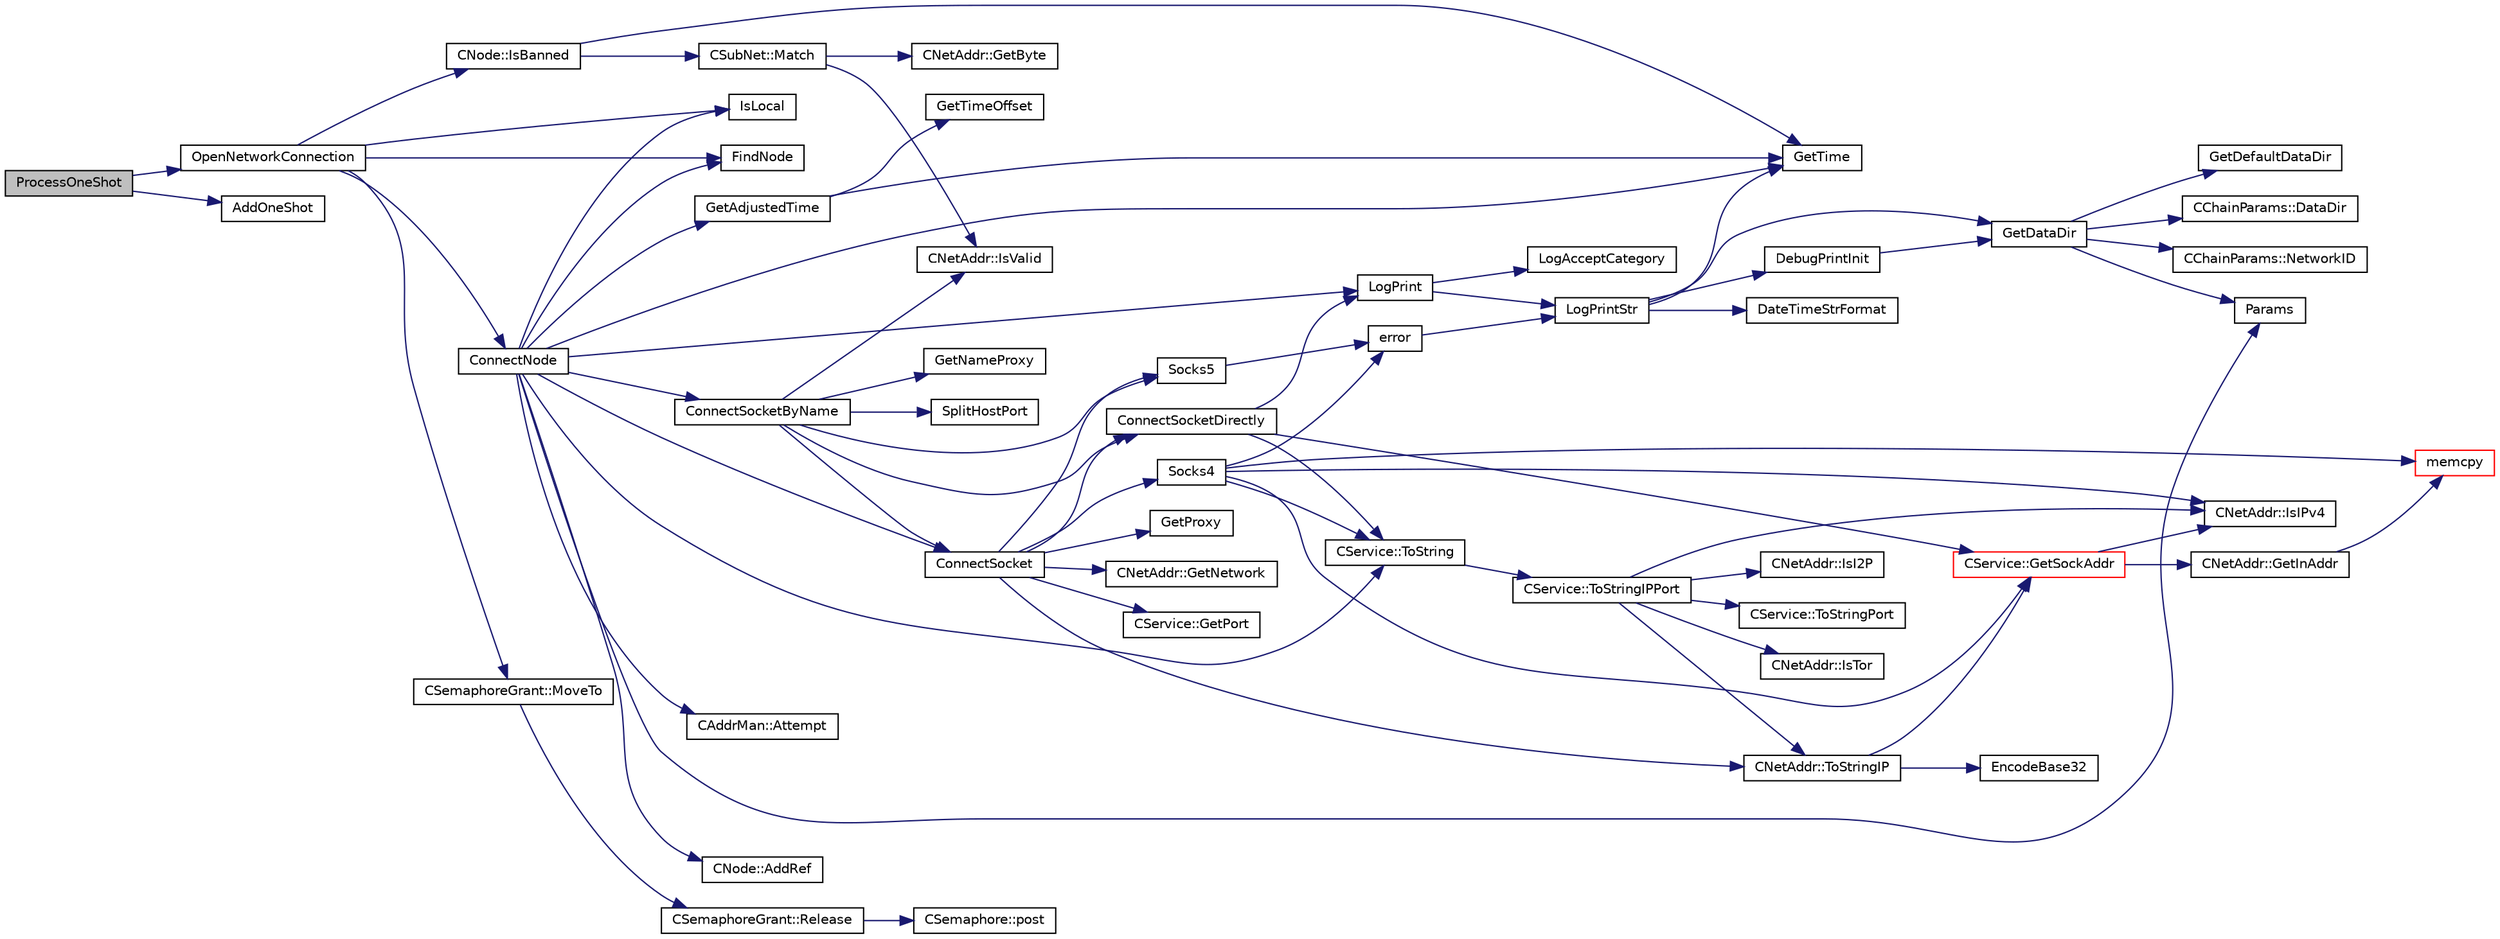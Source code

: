 digraph "ProcessOneShot"
{
  edge [fontname="Helvetica",fontsize="10",labelfontname="Helvetica",labelfontsize="10"];
  node [fontname="Helvetica",fontsize="10",shape=record];
  rankdir="LR";
  Node1050 [label="ProcessOneShot",height=0.2,width=0.4,color="black", fillcolor="grey75", style="filled", fontcolor="black"];
  Node1050 -> Node1051 [color="midnightblue",fontsize="10",style="solid",fontname="Helvetica"];
  Node1051 [label="OpenNetworkConnection",height=0.2,width=0.4,color="black", fillcolor="white", style="filled",URL="$dd/d84/net_8cpp.html#aa19cb8e6cf23a990e585f2bbf9ece276"];
  Node1051 -> Node1052 [color="midnightblue",fontsize="10",style="solid",fontname="Helvetica"];
  Node1052 [label="IsLocal",height=0.2,width=0.4,color="black", fillcolor="white", style="filled",URL="$dd/d84/net_8cpp.html#a16fa1bd4d34c4c29c90903fc3cdf7517",tooltip="check whether a given address is potentially local "];
  Node1051 -> Node1053 [color="midnightblue",fontsize="10",style="solid",fontname="Helvetica"];
  Node1053 [label="FindNode",height=0.2,width=0.4,color="black", fillcolor="white", style="filled",URL="$dd/d84/net_8cpp.html#a66a7371d8e724cac0b4495169cdf2859"];
  Node1051 -> Node1054 [color="midnightblue",fontsize="10",style="solid",fontname="Helvetica"];
  Node1054 [label="CNode::IsBanned",height=0.2,width=0.4,color="black", fillcolor="white", style="filled",URL="$d1/d64/class_c_node.html#aefa8b81afa53b4c6635dc4c6c024211a"];
  Node1054 -> Node1055 [color="midnightblue",fontsize="10",style="solid",fontname="Helvetica"];
  Node1055 [label="CSubNet::Match",height=0.2,width=0.4,color="black", fillcolor="white", style="filled",URL="$d9/d87/class_c_sub_net.html#af84fa02ebca222739c55e9d2cd7d38a3"];
  Node1055 -> Node1056 [color="midnightblue",fontsize="10",style="solid",fontname="Helvetica"];
  Node1056 [label="CNetAddr::IsValid",height=0.2,width=0.4,color="black", fillcolor="white", style="filled",URL="$d3/dc3/class_c_net_addr.html#a6fe20b8da9701ca5dc2af078e2e8ac25"];
  Node1055 -> Node1057 [color="midnightblue",fontsize="10",style="solid",fontname="Helvetica"];
  Node1057 [label="CNetAddr::GetByte",height=0.2,width=0.4,color="black", fillcolor="white", style="filled",URL="$d3/dc3/class_c_net_addr.html#acfd51ebf2030b01fa5ac133176512475"];
  Node1054 -> Node1058 [color="midnightblue",fontsize="10",style="solid",fontname="Helvetica"];
  Node1058 [label="GetTime",height=0.2,width=0.4,color="black", fillcolor="white", style="filled",URL="$df/d2d/util_8cpp.html#a46fac5fba8ba905b5f9acb364f5d8c6f"];
  Node1051 -> Node1059 [color="midnightblue",fontsize="10",style="solid",fontname="Helvetica"];
  Node1059 [label="ConnectNode",height=0.2,width=0.4,color="black", fillcolor="white", style="filled",URL="$dd/d84/net_8cpp.html#abd8cb3f96f11637f9e7f67aac9b783e8"];
  Node1059 -> Node1052 [color="midnightblue",fontsize="10",style="solid",fontname="Helvetica"];
  Node1059 -> Node1053 [color="midnightblue",fontsize="10",style="solid",fontname="Helvetica"];
  Node1059 -> Node1060 [color="midnightblue",fontsize="10",style="solid",fontname="Helvetica"];
  Node1060 [label="CNode::AddRef",height=0.2,width=0.4,color="black", fillcolor="white", style="filled",URL="$d1/d64/class_c_node.html#afb65ed679f7bda59aab89e0f5afae292"];
  Node1059 -> Node1061 [color="midnightblue",fontsize="10",style="solid",fontname="Helvetica"];
  Node1061 [label="LogPrint",height=0.2,width=0.4,color="black", fillcolor="white", style="filled",URL="$d8/d3c/util_8h.html#aab1f837a2366f424bdc996fdf6352171"];
  Node1061 -> Node1062 [color="midnightblue",fontsize="10",style="solid",fontname="Helvetica"];
  Node1062 [label="LogAcceptCategory",height=0.2,width=0.4,color="black", fillcolor="white", style="filled",URL="$d8/d3c/util_8h.html#a343d2a13efe00125f78d25dafb0a8d98"];
  Node1061 -> Node1063 [color="midnightblue",fontsize="10",style="solid",fontname="Helvetica"];
  Node1063 [label="LogPrintStr",height=0.2,width=0.4,color="black", fillcolor="white", style="filled",URL="$d8/d3c/util_8h.html#afd4c3002b2797c0560adddb6af3ca1da"];
  Node1063 -> Node1064 [color="midnightblue",fontsize="10",style="solid",fontname="Helvetica"];
  Node1064 [label="DebugPrintInit",height=0.2,width=0.4,color="black", fillcolor="white", style="filled",URL="$df/d2d/util_8cpp.html#a751ff5f21d880737811136b5e0bcea12"];
  Node1064 -> Node1065 [color="midnightblue",fontsize="10",style="solid",fontname="Helvetica"];
  Node1065 [label="GetDataDir",height=0.2,width=0.4,color="black", fillcolor="white", style="filled",URL="$df/d2d/util_8cpp.html#ab83866a054745d4b30a3948a1b44beba"];
  Node1065 -> Node1066 [color="midnightblue",fontsize="10",style="solid",fontname="Helvetica"];
  Node1066 [label="Params",height=0.2,width=0.4,color="black", fillcolor="white", style="filled",URL="$df/dbf/chainparams_8cpp.html#ace5c5b706d71a324a417dd2db394fd4a",tooltip="Return the currently selected parameters. "];
  Node1065 -> Node1067 [color="midnightblue",fontsize="10",style="solid",fontname="Helvetica"];
  Node1067 [label="CChainParams::NetworkID",height=0.2,width=0.4,color="black", fillcolor="white", style="filled",URL="$d1/d4f/class_c_chain_params.html#a90dc493ec0c0325c98c3ac06eb99862b"];
  Node1065 -> Node1068 [color="midnightblue",fontsize="10",style="solid",fontname="Helvetica"];
  Node1068 [label="GetDefaultDataDir",height=0.2,width=0.4,color="black", fillcolor="white", style="filled",URL="$df/d2d/util_8cpp.html#ab272995de020a3bcbf743be630e485c6"];
  Node1065 -> Node1069 [color="midnightblue",fontsize="10",style="solid",fontname="Helvetica"];
  Node1069 [label="CChainParams::DataDir",height=0.2,width=0.4,color="black", fillcolor="white", style="filled",URL="$d1/d4f/class_c_chain_params.html#a959488b5d8e6fe62857940b831d73a78"];
  Node1063 -> Node1065 [color="midnightblue",fontsize="10",style="solid",fontname="Helvetica"];
  Node1063 -> Node1070 [color="midnightblue",fontsize="10",style="solid",fontname="Helvetica"];
  Node1070 [label="DateTimeStrFormat",height=0.2,width=0.4,color="black", fillcolor="white", style="filled",URL="$df/d2d/util_8cpp.html#a749bc6776c8ec72d7c5e4dea56aee415"];
  Node1063 -> Node1058 [color="midnightblue",fontsize="10",style="solid",fontname="Helvetica"];
  Node1059 -> Node1071 [color="midnightblue",fontsize="10",style="solid",fontname="Helvetica"];
  Node1071 [label="CService::ToString",height=0.2,width=0.4,color="black", fillcolor="white", style="filled",URL="$d3/dcc/class_c_service.html#a225473158bc07c87a6a862160d73cfea"];
  Node1071 -> Node1072 [color="midnightblue",fontsize="10",style="solid",fontname="Helvetica"];
  Node1072 [label="CService::ToStringIPPort",height=0.2,width=0.4,color="black", fillcolor="white", style="filled",URL="$d3/dcc/class_c_service.html#a224204c838b12eeb49ca7eabe6f75004"];
  Node1072 -> Node1073 [color="midnightblue",fontsize="10",style="solid",fontname="Helvetica"];
  Node1073 [label="CNetAddr::IsIPv4",height=0.2,width=0.4,color="black", fillcolor="white", style="filled",URL="$d3/dc3/class_c_net_addr.html#a7021b79e9a33c342b68db09dbb6c2293"];
  Node1072 -> Node1074 [color="midnightblue",fontsize="10",style="solid",fontname="Helvetica"];
  Node1074 [label="CNetAddr::IsTor",height=0.2,width=0.4,color="black", fillcolor="white", style="filled",URL="$d3/dc3/class_c_net_addr.html#a4db37b4997ff3b8c57959f2aa915a9a3"];
  Node1072 -> Node1075 [color="midnightblue",fontsize="10",style="solid",fontname="Helvetica"];
  Node1075 [label="CNetAddr::IsI2P",height=0.2,width=0.4,color="black", fillcolor="white", style="filled",URL="$d3/dc3/class_c_net_addr.html#afc07b09ccfd8406c5aa30ce009727eab"];
  Node1072 -> Node1076 [color="midnightblue",fontsize="10",style="solid",fontname="Helvetica"];
  Node1076 [label="CNetAddr::ToStringIP",height=0.2,width=0.4,color="black", fillcolor="white", style="filled",URL="$d3/dc3/class_c_net_addr.html#a0c8d9b5ed3824546ff4dccca3b28b073"];
  Node1076 -> Node1077 [color="midnightblue",fontsize="10",style="solid",fontname="Helvetica"];
  Node1077 [label="EncodeBase32",height=0.2,width=0.4,color="black", fillcolor="white", style="filled",URL="$df/d2d/util_8cpp.html#a71aa75e646de8a10971f887bc71d9a75"];
  Node1076 -> Node1078 [color="midnightblue",fontsize="10",style="solid",fontname="Helvetica"];
  Node1078 [label="CService::GetSockAddr",height=0.2,width=0.4,color="red", fillcolor="white", style="filled",URL="$d3/dcc/class_c_service.html#ac4c6d655fab3af40937f0b0c65581745"];
  Node1078 -> Node1073 [color="midnightblue",fontsize="10",style="solid",fontname="Helvetica"];
  Node1078 -> Node1079 [color="midnightblue",fontsize="10",style="solid",fontname="Helvetica"];
  Node1079 [label="CNetAddr::GetInAddr",height=0.2,width=0.4,color="black", fillcolor="white", style="filled",URL="$d3/dc3/class_c_net_addr.html#a4f73432c55d4acb6b9e4c54833eefea6"];
  Node1079 -> Node1080 [color="midnightblue",fontsize="10",style="solid",fontname="Helvetica"];
  Node1080 [label="memcpy",height=0.2,width=0.4,color="red", fillcolor="white", style="filled",URL="$d5/d9f/glibc__compat_8cpp.html#a0f46826ab0466591e136db24394923cf"];
  Node1072 -> Node1085 [color="midnightblue",fontsize="10",style="solid",fontname="Helvetica"];
  Node1085 [label="CService::ToStringPort",height=0.2,width=0.4,color="black", fillcolor="white", style="filled",URL="$d3/dcc/class_c_service.html#a95d6f24b6a613fca24734ba4e38ef3dc"];
  Node1059 -> Node1086 [color="midnightblue",fontsize="10",style="solid",fontname="Helvetica"];
  Node1086 [label="GetAdjustedTime",height=0.2,width=0.4,color="black", fillcolor="white", style="filled",URL="$df/d2d/util_8cpp.html#a09f81b9c7650f898cf3cf305b87547e6"];
  Node1086 -> Node1058 [color="midnightblue",fontsize="10",style="solid",fontname="Helvetica"];
  Node1086 -> Node1087 [color="midnightblue",fontsize="10",style="solid",fontname="Helvetica"];
  Node1087 [label="GetTimeOffset",height=0.2,width=0.4,color="black", fillcolor="white", style="filled",URL="$df/d2d/util_8cpp.html#a50ca5344c75631267633f15cfe5e983e"];
  Node1059 -> Node1088 [color="midnightblue",fontsize="10",style="solid",fontname="Helvetica"];
  Node1088 [label="ConnectSocketByName",height=0.2,width=0.4,color="black", fillcolor="white", style="filled",URL="$d0/d0e/netbase_8cpp.html#a8d8d8eefd45d180c361e37dc293b6def"];
  Node1088 -> Node1089 [color="midnightblue",fontsize="10",style="solid",fontname="Helvetica"];
  Node1089 [label="SplitHostPort",height=0.2,width=0.4,color="black", fillcolor="white", style="filled",URL="$d0/d0e/netbase_8cpp.html#a1b1ce2ba1ffe40785e65ec3ad5a20e79"];
  Node1088 -> Node1090 [color="midnightblue",fontsize="10",style="solid",fontname="Helvetica"];
  Node1090 [label="GetNameProxy",height=0.2,width=0.4,color="black", fillcolor="white", style="filled",URL="$d0/d0e/netbase_8cpp.html#abef56adb6a44bccf9107ce37d8721e75"];
  Node1088 -> Node1056 [color="midnightblue",fontsize="10",style="solid",fontname="Helvetica"];
  Node1088 -> Node1091 [color="midnightblue",fontsize="10",style="solid",fontname="Helvetica"];
  Node1091 [label="ConnectSocket",height=0.2,width=0.4,color="black", fillcolor="white", style="filled",URL="$d0/d0e/netbase_8cpp.html#a805b21dc07ab1574acaa657b4c0fd9e9"];
  Node1091 -> Node1092 [color="midnightblue",fontsize="10",style="solid",fontname="Helvetica"];
  Node1092 [label="GetProxy",height=0.2,width=0.4,color="black", fillcolor="white", style="filled",URL="$d0/d0e/netbase_8cpp.html#a4e67b39fc1769663260d791d2f4d049d"];
  Node1091 -> Node1093 [color="midnightblue",fontsize="10",style="solid",fontname="Helvetica"];
  Node1093 [label="CNetAddr::GetNetwork",height=0.2,width=0.4,color="black", fillcolor="white", style="filled",URL="$d3/dc3/class_c_net_addr.html#ad0162f2629f552a65acf934e1629c1db"];
  Node1091 -> Node1094 [color="midnightblue",fontsize="10",style="solid",fontname="Helvetica"];
  Node1094 [label="ConnectSocketDirectly",height=0.2,width=0.4,color="black", fillcolor="white", style="filled",URL="$d0/d0e/netbase_8cpp.html#a0090d3f81785eebf6a0466b5b9c8cbd3"];
  Node1094 -> Node1078 [color="midnightblue",fontsize="10",style="solid",fontname="Helvetica"];
  Node1094 -> Node1071 [color="midnightblue",fontsize="10",style="solid",fontname="Helvetica"];
  Node1094 -> Node1061 [color="midnightblue",fontsize="10",style="solid",fontname="Helvetica"];
  Node1091 -> Node1095 [color="midnightblue",fontsize="10",style="solid",fontname="Helvetica"];
  Node1095 [label="Socks4",height=0.2,width=0.4,color="black", fillcolor="white", style="filled",URL="$d0/d0e/netbase_8cpp.html#aca06981001803c84ffd114dbc80d0c1c"];
  Node1095 -> Node1071 [color="midnightblue",fontsize="10",style="solid",fontname="Helvetica"];
  Node1095 -> Node1073 [color="midnightblue",fontsize="10",style="solid",fontname="Helvetica"];
  Node1095 -> Node1096 [color="midnightblue",fontsize="10",style="solid",fontname="Helvetica"];
  Node1096 [label="error",height=0.2,width=0.4,color="black", fillcolor="white", style="filled",URL="$d8/d3c/util_8h.html#af8985880cf4ef26df0a5aa2ffcb76662"];
  Node1096 -> Node1063 [color="midnightblue",fontsize="10",style="solid",fontname="Helvetica"];
  Node1095 -> Node1078 [color="midnightblue",fontsize="10",style="solid",fontname="Helvetica"];
  Node1095 -> Node1080 [color="midnightblue",fontsize="10",style="solid",fontname="Helvetica"];
  Node1091 -> Node1097 [color="midnightblue",fontsize="10",style="solid",fontname="Helvetica"];
  Node1097 [label="Socks5",height=0.2,width=0.4,color="black", fillcolor="white", style="filled",URL="$d0/d0e/netbase_8cpp.html#aae75ac28f01697fcccc4f08d3ccd35c9"];
  Node1097 -> Node1096 [color="midnightblue",fontsize="10",style="solid",fontname="Helvetica"];
  Node1091 -> Node1076 [color="midnightblue",fontsize="10",style="solid",fontname="Helvetica"];
  Node1091 -> Node1098 [color="midnightblue",fontsize="10",style="solid",fontname="Helvetica"];
  Node1098 [label="CService::GetPort",height=0.2,width=0.4,color="black", fillcolor="white", style="filled",URL="$d3/dcc/class_c_service.html#a71caa0d6aa6ab12758bde8b6a6bcfd2a"];
  Node1088 -> Node1094 [color="midnightblue",fontsize="10",style="solid",fontname="Helvetica"];
  Node1088 -> Node1097 [color="midnightblue",fontsize="10",style="solid",fontname="Helvetica"];
  Node1059 -> Node1066 [color="midnightblue",fontsize="10",style="solid",fontname="Helvetica"];
  Node1059 -> Node1091 [color="midnightblue",fontsize="10",style="solid",fontname="Helvetica"];
  Node1059 -> Node1099 [color="midnightblue",fontsize="10",style="solid",fontname="Helvetica"];
  Node1099 [label="CAddrMan::Attempt",height=0.2,width=0.4,color="black", fillcolor="white", style="filled",URL="$d1/dc7/class_c_addr_man.html#afcddc2573121065177dc981cea710789"];
  Node1059 -> Node1058 [color="midnightblue",fontsize="10",style="solid",fontname="Helvetica"];
  Node1051 -> Node1100 [color="midnightblue",fontsize="10",style="solid",fontname="Helvetica"];
  Node1100 [label="CSemaphoreGrant::MoveTo",height=0.2,width=0.4,color="black", fillcolor="white", style="filled",URL="$d6/d2f/class_c_semaphore_grant.html#ab3e6f84f304703abc52517b0c8de26cf"];
  Node1100 -> Node1101 [color="midnightblue",fontsize="10",style="solid",fontname="Helvetica"];
  Node1101 [label="CSemaphoreGrant::Release",height=0.2,width=0.4,color="black", fillcolor="white", style="filled",URL="$d6/d2f/class_c_semaphore_grant.html#a8d985eeace74e037baeb39bd2d586576"];
  Node1101 -> Node1102 [color="midnightblue",fontsize="10",style="solid",fontname="Helvetica"];
  Node1102 [label="CSemaphore::post",height=0.2,width=0.4,color="black", fillcolor="white", style="filled",URL="$d0/d06/class_c_semaphore.html#af6a956f6c191e824485fd3af6db39318"];
  Node1050 -> Node1103 [color="midnightblue",fontsize="10",style="solid",fontname="Helvetica"];
  Node1103 [label="AddOneShot",height=0.2,width=0.4,color="black", fillcolor="white", style="filled",URL="$dd/d84/net_8cpp.html#a5230a9dcbf8f7663e386b358f8d2fdc8"];
}
